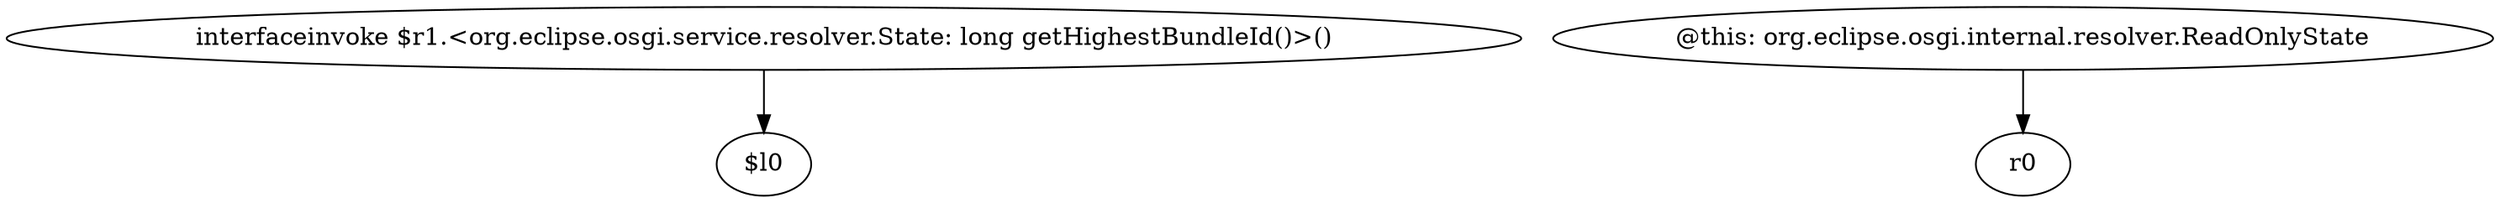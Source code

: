 digraph g {
0[label="interfaceinvoke $r1.<org.eclipse.osgi.service.resolver.State: long getHighestBundleId()>()"]
1[label="$l0"]
0->1[label=""]
2[label="@this: org.eclipse.osgi.internal.resolver.ReadOnlyState"]
3[label="r0"]
2->3[label=""]
}